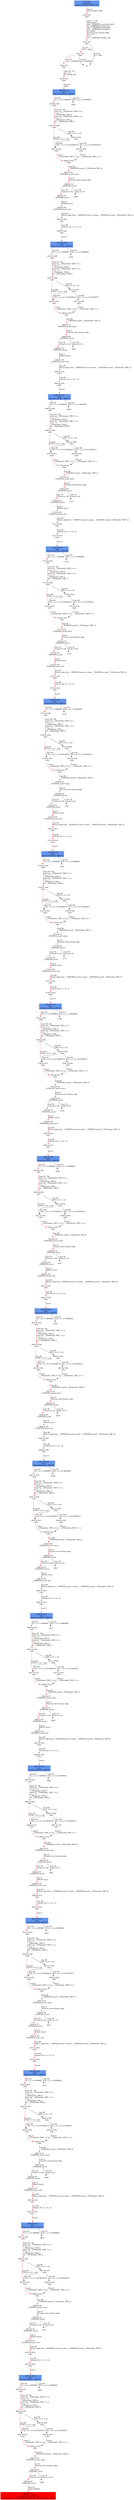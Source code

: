 digraph ARG {
node [style="filled" shape="box" color="white"]
0 [fillcolor="cornflowerblue" label="0 @ N8\nmain entry\nAbstractionState: ABS0: true\n" id="0"]
29 [label="29 @ N35\nmain\n" id="29"]
30 [label="30 @ N12\nmain\n" id="30"]
32 [label="32 @ N15\nmain\n" id="32"]
34 [label="34 @ N13\nmain\n" id="34"]
36 [label="36 @ N18\nmain\n" id="36"]
2648 [fillcolor="cornflowerblue" label="2648 @ N19\nmain\nAbstractionState: ABS243\n" id="2648"]
2649 [label="2649 @ N20\nmain\n" id="2649"]
2652 [label="2652 @ N28\nmain\n" id="2652"]
2657 [label="2657 @ N31\nmain\n" id="2657"]
2660 [label="2660 @ N32\nmain\n" id="2660"]
2661 [label="2661 @ N1\n__VERIFIER_assert entry\n" id="2661"]
2662 [label="2662 @ N2\n__VERIFIER_assert\n" id="2662"]
2664 [label="2664 @ N3\n__VERIFIER_assert\n" id="2664"]
2666 [label="2666 @ N0\n__VERIFIER_assert exit\n" id="2666"]
2667 [label="2667 @ N33\nmain\n" id="2667"]
2668 [label="2668 @ N34\nmain\n" id="2668"]
2670 [fillcolor="cornflowerblue" label="2670 @ N19\nmain\nAbstractionState: ABS245\n" id="2670"]
2671 [label="2671 @ N20\nmain\n" id="2671"]
2674 [label="2674 @ N28\nmain\n" id="2674"]
2679 [label="2679 @ N31\nmain\n" id="2679"]
2682 [label="2682 @ N32\nmain\n" id="2682"]
2683 [label="2683 @ N1\n__VERIFIER_assert entry\n" id="2683"]
2684 [label="2684 @ N2\n__VERIFIER_assert\n" id="2684"]
2686 [label="2686 @ N3\n__VERIFIER_assert\n" id="2686"]
2688 [label="2688 @ N0\n__VERIFIER_assert exit\n" id="2688"]
2689 [label="2689 @ N33\nmain\n" id="2689"]
2690 [label="2690 @ N34\nmain\n" id="2690"]
2692 [fillcolor="cornflowerblue" label="2692 @ N19\nmain\nAbstractionState: ABS247\n" id="2692"]
2693 [label="2693 @ N20\nmain\n" id="2693"]
2696 [label="2696 @ N28\nmain\n" id="2696"]
2701 [label="2701 @ N31\nmain\n" id="2701"]
2704 [label="2704 @ N32\nmain\n" id="2704"]
2705 [label="2705 @ N1\n__VERIFIER_assert entry\n" id="2705"]
2706 [label="2706 @ N2\n__VERIFIER_assert\n" id="2706"]
2708 [label="2708 @ N3\n__VERIFIER_assert\n" id="2708"]
2710 [label="2710 @ N0\n__VERIFIER_assert exit\n" id="2710"]
2711 [label="2711 @ N33\nmain\n" id="2711"]
2712 [label="2712 @ N34\nmain\n" id="2712"]
2714 [fillcolor="cornflowerblue" label="2714 @ N19\nmain\nAbstractionState: ABS249\n" id="2714"]
2715 [label="2715 @ N20\nmain\n" id="2715"]
2718 [label="2718 @ N28\nmain\n" id="2718"]
2723 [label="2723 @ N31\nmain\n" id="2723"]
2726 [label="2726 @ N32\nmain\n" id="2726"]
2727 [label="2727 @ N1\n__VERIFIER_assert entry\n" id="2727"]
2728 [label="2728 @ N2\n__VERIFIER_assert\n" id="2728"]
2730 [label="2730 @ N3\n__VERIFIER_assert\n" id="2730"]
2732 [label="2732 @ N0\n__VERIFIER_assert exit\n" id="2732"]
2733 [label="2733 @ N33\nmain\n" id="2733"]
2734 [label="2734 @ N34\nmain\n" id="2734"]
2736 [fillcolor="cornflowerblue" label="2736 @ N19\nmain\nAbstractionState: ABS251\n" id="2736"]
2737 [label="2737 @ N20\nmain\n" id="2737"]
2740 [label="2740 @ N28\nmain\n" id="2740"]
2745 [label="2745 @ N31\nmain\n" id="2745"]
2748 [label="2748 @ N32\nmain\n" id="2748"]
2749 [label="2749 @ N1\n__VERIFIER_assert entry\n" id="2749"]
2750 [label="2750 @ N2\n__VERIFIER_assert\n" id="2750"]
2752 [label="2752 @ N3\n__VERIFIER_assert\n" id="2752"]
2754 [label="2754 @ N0\n__VERIFIER_assert exit\n" id="2754"]
2755 [label="2755 @ N33\nmain\n" id="2755"]
2756 [label="2756 @ N34\nmain\n" id="2756"]
2758 [fillcolor="cornflowerblue" label="2758 @ N19\nmain\nAbstractionState: ABS253\n" id="2758"]
2759 [label="2759 @ N20\nmain\n" id="2759"]
2762 [label="2762 @ N28\nmain\n" id="2762"]
2767 [label="2767 @ N31\nmain\n" id="2767"]
2770 [label="2770 @ N32\nmain\n" id="2770"]
2771 [label="2771 @ N1\n__VERIFIER_assert entry\n" id="2771"]
2772 [label="2772 @ N2\n__VERIFIER_assert\n" id="2772"]
2774 [label="2774 @ N3\n__VERIFIER_assert\n" id="2774"]
2776 [label="2776 @ N0\n__VERIFIER_assert exit\n" id="2776"]
2777 [label="2777 @ N33\nmain\n" id="2777"]
2778 [label="2778 @ N34\nmain\n" id="2778"]
2780 [fillcolor="cornflowerblue" label="2780 @ N19\nmain\nAbstractionState: ABS255\n" id="2780"]
2781 [label="2781 @ N20\nmain\n" id="2781"]
2784 [label="2784 @ N28\nmain\n" id="2784"]
2789 [label="2789 @ N31\nmain\n" id="2789"]
2792 [label="2792 @ N32\nmain\n" id="2792"]
2793 [label="2793 @ N1\n__VERIFIER_assert entry\n" id="2793"]
2794 [label="2794 @ N2\n__VERIFIER_assert\n" id="2794"]
2796 [label="2796 @ N3\n__VERIFIER_assert\n" id="2796"]
2798 [label="2798 @ N0\n__VERIFIER_assert exit\n" id="2798"]
2799 [label="2799 @ N33\nmain\n" id="2799"]
2800 [label="2800 @ N34\nmain\n" id="2800"]
2802 [fillcolor="cornflowerblue" label="2802 @ N19\nmain\nAbstractionState: ABS257\n" id="2802"]
2803 [label="2803 @ N20\nmain\n" id="2803"]
2806 [label="2806 @ N28\nmain\n" id="2806"]
2811 [label="2811 @ N31\nmain\n" id="2811"]
2814 [label="2814 @ N32\nmain\n" id="2814"]
2815 [label="2815 @ N1\n__VERIFIER_assert entry\n" id="2815"]
2816 [label="2816 @ N2\n__VERIFIER_assert\n" id="2816"]
2818 [label="2818 @ N3\n__VERIFIER_assert\n" id="2818"]
2820 [label="2820 @ N0\n__VERIFIER_assert exit\n" id="2820"]
2821 [label="2821 @ N33\nmain\n" id="2821"]
2822 [label="2822 @ N34\nmain\n" id="2822"]
2824 [fillcolor="cornflowerblue" label="2824 @ N19\nmain\nAbstractionState: ABS259\n" id="2824"]
2825 [label="2825 @ N20\nmain\n" id="2825"]
2828 [label="2828 @ N28\nmain\n" id="2828"]
2833 [label="2833 @ N31\nmain\n" id="2833"]
2836 [label="2836 @ N32\nmain\n" id="2836"]
2837 [label="2837 @ N1\n__VERIFIER_assert entry\n" id="2837"]
2838 [label="2838 @ N2\n__VERIFIER_assert\n" id="2838"]
2840 [label="2840 @ N3\n__VERIFIER_assert\n" id="2840"]
2842 [label="2842 @ N0\n__VERIFIER_assert exit\n" id="2842"]
2843 [label="2843 @ N33\nmain\n" id="2843"]
2844 [label="2844 @ N34\nmain\n" id="2844"]
2846 [fillcolor="cornflowerblue" label="2846 @ N19\nmain\nAbstractionState: ABS261\n" id="2846"]
2847 [label="2847 @ N20\nmain\n" id="2847"]
2850 [label="2850 @ N28\nmain\n" id="2850"]
2855 [label="2855 @ N31\nmain\n" id="2855"]
2858 [label="2858 @ N32\nmain\n" id="2858"]
2859 [label="2859 @ N1\n__VERIFIER_assert entry\n" id="2859"]
2860 [label="2860 @ N2\n__VERIFIER_assert\n" id="2860"]
2862 [label="2862 @ N3\n__VERIFIER_assert\n" id="2862"]
2864 [label="2864 @ N0\n__VERIFIER_assert exit\n" id="2864"]
2865 [label="2865 @ N33\nmain\n" id="2865"]
2866 [label="2866 @ N34\nmain\n" id="2866"]
2868 [fillcolor="cornflowerblue" label="2868 @ N19\nmain\nAbstractionState: ABS263\n" id="2868"]
2869 [label="2869 @ N20\nmain\n" id="2869"]
2872 [label="2872 @ N28\nmain\n" id="2872"]
2877 [label="2877 @ N31\nmain\n" id="2877"]
2880 [label="2880 @ N32\nmain\n" id="2880"]
2881 [label="2881 @ N1\n__VERIFIER_assert entry\n" id="2881"]
2882 [label="2882 @ N2\n__VERIFIER_assert\n" id="2882"]
2884 [label="2884 @ N3\n__VERIFIER_assert\n" id="2884"]
2886 [label="2886 @ N0\n__VERIFIER_assert exit\n" id="2886"]
2887 [label="2887 @ N33\nmain\n" id="2887"]
2888 [label="2888 @ N34\nmain\n" id="2888"]
2890 [fillcolor="cornflowerblue" label="2890 @ N19\nmain\nAbstractionState: ABS265\n" id="2890"]
2891 [label="2891 @ N20\nmain\n" id="2891"]
2894 [label="2894 @ N28\nmain\n" id="2894"]
2899 [label="2899 @ N31\nmain\n" id="2899"]
2902 [label="2902 @ N32\nmain\n" id="2902"]
2903 [label="2903 @ N1\n__VERIFIER_assert entry\n" id="2903"]
2904 [label="2904 @ N2\n__VERIFIER_assert\n" id="2904"]
2906 [label="2906 @ N3\n__VERIFIER_assert\n" id="2906"]
2908 [label="2908 @ N0\n__VERIFIER_assert exit\n" id="2908"]
2909 [label="2909 @ N33\nmain\n" id="2909"]
2910 [label="2910 @ N34\nmain\n" id="2910"]
2912 [fillcolor="cornflowerblue" label="2912 @ N19\nmain\nAbstractionState: ABS267\n" id="2912"]
2913 [label="2913 @ N20\nmain\n" id="2913"]
2916 [label="2916 @ N28\nmain\n" id="2916"]
2921 [label="2921 @ N31\nmain\n" id="2921"]
2924 [label="2924 @ N32\nmain\n" id="2924"]
2925 [label="2925 @ N1\n__VERIFIER_assert entry\n" id="2925"]
2926 [label="2926 @ N2\n__VERIFIER_assert\n" id="2926"]
2928 [label="2928 @ N3\n__VERIFIER_assert\n" id="2928"]
2930 [label="2930 @ N0\n__VERIFIER_assert exit\n" id="2930"]
2931 [label="2931 @ N33\nmain\n" id="2931"]
2932 [label="2932 @ N34\nmain\n" id="2932"]
2934 [fillcolor="cornflowerblue" label="2934 @ N19\nmain\nAbstractionState: ABS269\n" id="2934"]
2935 [label="2935 @ N20\nmain\n" id="2935"]
2938 [label="2938 @ N28\nmain\n" id="2938"]
2943 [label="2943 @ N31\nmain\n" id="2943"]
2946 [label="2946 @ N32\nmain\n" id="2946"]
2947 [label="2947 @ N1\n__VERIFIER_assert entry\n" id="2947"]
2948 [label="2948 @ N2\n__VERIFIER_assert\n" id="2948"]
2950 [label="2950 @ N3\n__VERIFIER_assert\n" id="2950"]
2952 [label="2952 @ N0\n__VERIFIER_assert exit\n" id="2952"]
2953 [label="2953 @ N33\nmain\n" id="2953"]
2954 [label="2954 @ N34\nmain\n" id="2954"]
2956 [fillcolor="cornflowerblue" label="2956 @ N19\nmain\nAbstractionState: ABS271\n" id="2956"]
2957 [label="2957 @ N20\nmain\n" id="2957"]
2960 [label="2960 @ N28\nmain\n" id="2960"]
2965 [label="2965 @ N31\nmain\n" id="2965"]
2968 [label="2968 @ N32\nmain\n" id="2968"]
2969 [label="2969 @ N1\n__VERIFIER_assert entry\n" id="2969"]
2970 [label="2970 @ N2\n__VERIFIER_assert\n" id="2970"]
2972 [label="2972 @ N3\n__VERIFIER_assert\n" id="2972"]
2974 [label="2974 @ N0\n__VERIFIER_assert exit\n" id="2974"]
2975 [label="2975 @ N33\nmain\n" id="2975"]
2976 [label="2976 @ N34\nmain\n" id="2976"]
2978 [fillcolor="cornflowerblue" label="2978 @ N19\nmain\nAbstractionState: ABS273\n" id="2978"]
2979 [label="2979 @ N20\nmain\n" id="2979"]
2982 [label="2982 @ N28\nmain\n" id="2982"]
2987 [label="2987 @ N31\nmain\n" id="2987"]
2990 [label="2990 @ N32\nmain\n" id="2990"]
2991 [label="2991 @ N1\n__VERIFIER_assert entry\n" id="2991"]
2992 [label="2992 @ N2\n__VERIFIER_assert\n" id="2992"]
2993 [label="2993 @ N4\n__VERIFIER_assert\n" id="2993"]
2996 [fillcolor="red" label="2996 @ N5\n__VERIFIER_assert\nAbstractionState: ABS274\n AutomatonState: ErrorLabelAutomaton: _predefinedState_ERROR\n" id="2996"]
2983 [label="2983 @ N29\nmain\n" id="2983"]
2985 [label="2985 @ N30\nmain\n" id="2985"]
2961 [label="2961 @ N29\nmain\n" id="2961"]
2963 [label="2963 @ N30\nmain\n" id="2963"]
2939 [label="2939 @ N29\nmain\n" id="2939"]
2941 [label="2941 @ N30\nmain\n" id="2941"]
2917 [label="2917 @ N29\nmain\n" id="2917"]
2919 [label="2919 @ N30\nmain\n" id="2919"]
2895 [label="2895 @ N29\nmain\n" id="2895"]
2897 [label="2897 @ N30\nmain\n" id="2897"]
2873 [label="2873 @ N29\nmain\n" id="2873"]
2875 [label="2875 @ N30\nmain\n" id="2875"]
2851 [label="2851 @ N29\nmain\n" id="2851"]
2853 [label="2853 @ N30\nmain\n" id="2853"]
2829 [label="2829 @ N29\nmain\n" id="2829"]
2831 [label="2831 @ N30\nmain\n" id="2831"]
2807 [label="2807 @ N29\nmain\n" id="2807"]
2809 [label="2809 @ N30\nmain\n" id="2809"]
2785 [label="2785 @ N29\nmain\n" id="2785"]
2787 [label="2787 @ N30\nmain\n" id="2787"]
2763 [label="2763 @ N29\nmain\n" id="2763"]
2765 [label="2765 @ N30\nmain\n" id="2765"]
2741 [label="2741 @ N29\nmain\n" id="2741"]
2743 [label="2743 @ N30\nmain\n" id="2743"]
2719 [label="2719 @ N29\nmain\n" id="2719"]
2721 [label="2721 @ N30\nmain\n" id="2721"]
2697 [label="2697 @ N29\nmain\n" id="2697"]
2699 [label="2699 @ N30\nmain\n" id="2699"]
2675 [label="2675 @ N29\nmain\n" id="2675"]
2677 [label="2677 @ N30\nmain\n" id="2677"]
2653 [label="2653 @ N29\nmain\n" id="2653"]
2655 [label="2655 @ N30\nmain\n" id="2655"]
0 -> 29 [color="red" label="Line 0: \lINIT GLOBAL VARS\l" id="0 -> 29"]
29 -> 30 [color="red" label="Lines 77 - 86: \lvoid abort();\lvoid __VERIFIER_assert(int cond);\lint __VERIFIER_nondet_int();\lvoid __VERIFIER_assume(int);\lvoid __VERIFIER_assert(int);\lint main();\lFunction start dummy edge\lint x = 0;\lint n;\ln = __VERIFIER_nondet_int();\l" id="29 -> 30"]
30 -> 32 [color="red" label="Line 87: \l[!(n < 100)]\l" id="30 -> 32"]
30 -> 35 [label="Line 87: \l[n < 100]\l" id="30 -> 35"]
32 -> 34 [color="red" label="Line 87: \l[!(n > 1000000)]\l" id="32 -> 34"]
32 -> 35 [label="Line 87: \l[n > 1000000]\l" id="32 -> 35"]
34 -> 36 [color="red" label="Lines 90 - 91: \lint y = n;\lint runtime_div;\l" id="34 -> 36"]
36 -> 2648 [color="red" label="Line 93: \lwhile\l" id="36 -> 2648"]
2648 -> 2649 [color="red" label="Line 93: \l[(x + y) <= 999999]\l" id="2648 -> 2649"]
2648 -> 2650 [label="Line 93: \l[!((x + y) <= 999999)]\l" id="2648 -> 2650"]
2649 -> 2652 [color="red" label="Lines 94 - 96: \lconst int __CPAchecker_TMP_0 = x;\lx = x + 1;\l__CPAchecker_TMP_0;\lconst int __CPAchecker_TMP_1 = y;\ly = y - 1;\l__CPAchecker_TMP_1;\lint __CPAchecker_TMP_2;\l" id="2649 -> 2652"]
2652 -> 2653 [label="Line 96: \l[100 <= (x + n)]\l" id="2652 -> 2653"]
2652 -> 2657 [color="red" label="Line 96: \l[!(100 <= (x + n))]\l" id="2652 -> 2657"]
2657 -> 2660 [color="red" label="Line 0: \l__CPAchecker_TMP_2 = 0;\l" id="2657 -> 2660"]
2660 -> 2661 [color="red" label="Line 96: \l__VERIFIER_assert(__CPAchecker_TMP_2)\l" id="2660 -> 2661"]
2661 -> 2662 [color="red" label="Line 0: \lFunction start dummy edge\l" id="2661 -> 2662"]
2662 -> 2663 [label="Line 78: \l[cond == 0]\l" id="2662 -> 2663"]
2662 -> 2664 [color="red" label="Line 78: \l[!(cond == 0)]\l" id="2662 -> 2664"]
2664 -> 2666 [color="red" label="Line 0: \ldefault return\l" id="2664 -> 2666"]
2666 -> 2667 [color="red" label="Line 96: \lReturn edge from __VERIFIER_assert to main: __VERIFIER_assert(__CPAchecker_TMP_2);\l" id="2666 -> 2667"]
2667 -> 2668 [color="red" label="Line 98: \lruntime_div = x / (n - y);\l" id="2667 -> 2668"]
2668 -> 2670 [color="red" label="Line 0: \l\l" id="2668 -> 2670"]
2670 -> 2671 [color="red" label="Line 93: \l[(x + y) <= 999999]\l" id="2670 -> 2671"]
2670 -> 2672 [label="Line 93: \l[!((x + y) <= 999999)]\l" id="2670 -> 2672"]
2671 -> 2674 [color="red" label="Lines 94 - 96: \lconst int __CPAchecker_TMP_0 = x;\lx = x + 1;\l__CPAchecker_TMP_0;\lconst int __CPAchecker_TMP_1 = y;\ly = y - 1;\l__CPAchecker_TMP_1;\lint __CPAchecker_TMP_2;\l" id="2671 -> 2674"]
2674 -> 2675 [label="Line 96: \l[100 <= (x + n)]\l" id="2674 -> 2675"]
2674 -> 2679 [color="red" label="Line 96: \l[!(100 <= (x + n))]\l" id="2674 -> 2679"]
2679 -> 2682 [color="red" label="Line 0: \l__CPAchecker_TMP_2 = 0;\l" id="2679 -> 2682"]
2682 -> 2683 [color="red" label="Line 96: \l__VERIFIER_assert(__CPAchecker_TMP_2)\l" id="2682 -> 2683"]
2683 -> 2684 [color="red" label="Line 0: \lFunction start dummy edge\l" id="2683 -> 2684"]
2684 -> 2685 [label="Line 78: \l[cond == 0]\l" id="2684 -> 2685"]
2684 -> 2686 [color="red" label="Line 78: \l[!(cond == 0)]\l" id="2684 -> 2686"]
2686 -> 2688 [color="red" label="Line 0: \ldefault return\l" id="2686 -> 2688"]
2688 -> 2689 [color="red" label="Line 96: \lReturn edge from __VERIFIER_assert to main: __VERIFIER_assert(__CPAchecker_TMP_2);\l" id="2688 -> 2689"]
2689 -> 2690 [color="red" label="Line 98: \lruntime_div = x / (n - y);\l" id="2689 -> 2690"]
2690 -> 2692 [color="red" label="Line 0: \l\l" id="2690 -> 2692"]
2692 -> 2693 [color="red" label="Line 93: \l[(x + y) <= 999999]\l" id="2692 -> 2693"]
2692 -> 2694 [label="Line 93: \l[!((x + y) <= 999999)]\l" id="2692 -> 2694"]
2693 -> 2696 [color="red" label="Lines 94 - 96: \lconst int __CPAchecker_TMP_0 = x;\lx = x + 1;\l__CPAchecker_TMP_0;\lconst int __CPAchecker_TMP_1 = y;\ly = y - 1;\l__CPAchecker_TMP_1;\lint __CPAchecker_TMP_2;\l" id="2693 -> 2696"]
2696 -> 2697 [label="Line 96: \l[100 <= (x + n)]\l" id="2696 -> 2697"]
2696 -> 2701 [color="red" label="Line 96: \l[!(100 <= (x + n))]\l" id="2696 -> 2701"]
2701 -> 2704 [color="red" label="Line 0: \l__CPAchecker_TMP_2 = 0;\l" id="2701 -> 2704"]
2704 -> 2705 [color="red" label="Line 96: \l__VERIFIER_assert(__CPAchecker_TMP_2)\l" id="2704 -> 2705"]
2705 -> 2706 [color="red" label="Line 0: \lFunction start dummy edge\l" id="2705 -> 2706"]
2706 -> 2707 [label="Line 78: \l[cond == 0]\l" id="2706 -> 2707"]
2706 -> 2708 [color="red" label="Line 78: \l[!(cond == 0)]\l" id="2706 -> 2708"]
2708 -> 2710 [color="red" label="Line 0: \ldefault return\l" id="2708 -> 2710"]
2710 -> 2711 [color="red" label="Line 96: \lReturn edge from __VERIFIER_assert to main: __VERIFIER_assert(__CPAchecker_TMP_2);\l" id="2710 -> 2711"]
2711 -> 2712 [color="red" label="Line 98: \lruntime_div = x / (n - y);\l" id="2711 -> 2712"]
2712 -> 2714 [color="red" label="Line 0: \l\l" id="2712 -> 2714"]
2714 -> 2715 [color="red" label="Line 93: \l[(x + y) <= 999999]\l" id="2714 -> 2715"]
2714 -> 2716 [label="Line 93: \l[!((x + y) <= 999999)]\l" id="2714 -> 2716"]
2715 -> 2718 [color="red" label="Lines 94 - 96: \lconst int __CPAchecker_TMP_0 = x;\lx = x + 1;\l__CPAchecker_TMP_0;\lconst int __CPAchecker_TMP_1 = y;\ly = y - 1;\l__CPAchecker_TMP_1;\lint __CPAchecker_TMP_2;\l" id="2715 -> 2718"]
2718 -> 2719 [label="Line 96: \l[100 <= (x + n)]\l" id="2718 -> 2719"]
2718 -> 2723 [color="red" label="Line 96: \l[!(100 <= (x + n))]\l" id="2718 -> 2723"]
2723 -> 2726 [color="red" label="Line 0: \l__CPAchecker_TMP_2 = 0;\l" id="2723 -> 2726"]
2726 -> 2727 [color="red" label="Line 96: \l__VERIFIER_assert(__CPAchecker_TMP_2)\l" id="2726 -> 2727"]
2727 -> 2728 [color="red" label="Line 0: \lFunction start dummy edge\l" id="2727 -> 2728"]
2728 -> 2729 [label="Line 78: \l[cond == 0]\l" id="2728 -> 2729"]
2728 -> 2730 [color="red" label="Line 78: \l[!(cond == 0)]\l" id="2728 -> 2730"]
2730 -> 2732 [color="red" label="Line 0: \ldefault return\l" id="2730 -> 2732"]
2732 -> 2733 [color="red" label="Line 96: \lReturn edge from __VERIFIER_assert to main: __VERIFIER_assert(__CPAchecker_TMP_2);\l" id="2732 -> 2733"]
2733 -> 2734 [color="red" label="Line 98: \lruntime_div = x / (n - y);\l" id="2733 -> 2734"]
2734 -> 2736 [color="red" label="Line 0: \l\l" id="2734 -> 2736"]
2736 -> 2737 [color="red" label="Line 93: \l[(x + y) <= 999999]\l" id="2736 -> 2737"]
2736 -> 2738 [label="Line 93: \l[!((x + y) <= 999999)]\l" id="2736 -> 2738"]
2737 -> 2740 [color="red" label="Lines 94 - 96: \lconst int __CPAchecker_TMP_0 = x;\lx = x + 1;\l__CPAchecker_TMP_0;\lconst int __CPAchecker_TMP_1 = y;\ly = y - 1;\l__CPAchecker_TMP_1;\lint __CPAchecker_TMP_2;\l" id="2737 -> 2740"]
2740 -> 2741 [label="Line 96: \l[100 <= (x + n)]\l" id="2740 -> 2741"]
2740 -> 2745 [color="red" label="Line 96: \l[!(100 <= (x + n))]\l" id="2740 -> 2745"]
2745 -> 2748 [color="red" label="Line 0: \l__CPAchecker_TMP_2 = 0;\l" id="2745 -> 2748"]
2748 -> 2749 [color="red" label="Line 96: \l__VERIFIER_assert(__CPAchecker_TMP_2)\l" id="2748 -> 2749"]
2749 -> 2750 [color="red" label="Line 0: \lFunction start dummy edge\l" id="2749 -> 2750"]
2750 -> 2751 [label="Line 78: \l[cond == 0]\l" id="2750 -> 2751"]
2750 -> 2752 [color="red" label="Line 78: \l[!(cond == 0)]\l" id="2750 -> 2752"]
2752 -> 2754 [color="red" label="Line 0: \ldefault return\l" id="2752 -> 2754"]
2754 -> 2755 [color="red" label="Line 96: \lReturn edge from __VERIFIER_assert to main: __VERIFIER_assert(__CPAchecker_TMP_2);\l" id="2754 -> 2755"]
2755 -> 2756 [color="red" label="Line 98: \lruntime_div = x / (n - y);\l" id="2755 -> 2756"]
2756 -> 2758 [color="red" label="Line 0: \l\l" id="2756 -> 2758"]
2758 -> 2759 [color="red" label="Line 93: \l[(x + y) <= 999999]\l" id="2758 -> 2759"]
2758 -> 2760 [label="Line 93: \l[!((x + y) <= 999999)]\l" id="2758 -> 2760"]
2759 -> 2762 [color="red" label="Lines 94 - 96: \lconst int __CPAchecker_TMP_0 = x;\lx = x + 1;\l__CPAchecker_TMP_0;\lconst int __CPAchecker_TMP_1 = y;\ly = y - 1;\l__CPAchecker_TMP_1;\lint __CPAchecker_TMP_2;\l" id="2759 -> 2762"]
2762 -> 2763 [label="Line 96: \l[100 <= (x + n)]\l" id="2762 -> 2763"]
2762 -> 2767 [color="red" label="Line 96: \l[!(100 <= (x + n))]\l" id="2762 -> 2767"]
2767 -> 2770 [color="red" label="Line 0: \l__CPAchecker_TMP_2 = 0;\l" id="2767 -> 2770"]
2770 -> 2771 [color="red" label="Line 96: \l__VERIFIER_assert(__CPAchecker_TMP_2)\l" id="2770 -> 2771"]
2771 -> 2772 [color="red" label="Line 0: \lFunction start dummy edge\l" id="2771 -> 2772"]
2772 -> 2773 [label="Line 78: \l[cond == 0]\l" id="2772 -> 2773"]
2772 -> 2774 [color="red" label="Line 78: \l[!(cond == 0)]\l" id="2772 -> 2774"]
2774 -> 2776 [color="red" label="Line 0: \ldefault return\l" id="2774 -> 2776"]
2776 -> 2777 [color="red" label="Line 96: \lReturn edge from __VERIFIER_assert to main: __VERIFIER_assert(__CPAchecker_TMP_2);\l" id="2776 -> 2777"]
2777 -> 2778 [color="red" label="Line 98: \lruntime_div = x / (n - y);\l" id="2777 -> 2778"]
2778 -> 2780 [color="red" label="Line 0: \l\l" id="2778 -> 2780"]
2780 -> 2781 [color="red" label="Line 93: \l[(x + y) <= 999999]\l" id="2780 -> 2781"]
2780 -> 2782 [label="Line 93: \l[!((x + y) <= 999999)]\l" id="2780 -> 2782"]
2781 -> 2784 [color="red" label="Lines 94 - 96: \lconst int __CPAchecker_TMP_0 = x;\lx = x + 1;\l__CPAchecker_TMP_0;\lconst int __CPAchecker_TMP_1 = y;\ly = y - 1;\l__CPAchecker_TMP_1;\lint __CPAchecker_TMP_2;\l" id="2781 -> 2784"]
2784 -> 2785 [label="Line 96: \l[100 <= (x + n)]\l" id="2784 -> 2785"]
2784 -> 2789 [color="red" label="Line 96: \l[!(100 <= (x + n))]\l" id="2784 -> 2789"]
2789 -> 2792 [color="red" label="Line 0: \l__CPAchecker_TMP_2 = 0;\l" id="2789 -> 2792"]
2792 -> 2793 [color="red" label="Line 96: \l__VERIFIER_assert(__CPAchecker_TMP_2)\l" id="2792 -> 2793"]
2793 -> 2794 [color="red" label="Line 0: \lFunction start dummy edge\l" id="2793 -> 2794"]
2794 -> 2795 [label="Line 78: \l[cond == 0]\l" id="2794 -> 2795"]
2794 -> 2796 [color="red" label="Line 78: \l[!(cond == 0)]\l" id="2794 -> 2796"]
2796 -> 2798 [color="red" label="Line 0: \ldefault return\l" id="2796 -> 2798"]
2798 -> 2799 [color="red" label="Line 96: \lReturn edge from __VERIFIER_assert to main: __VERIFIER_assert(__CPAchecker_TMP_2);\l" id="2798 -> 2799"]
2799 -> 2800 [color="red" label="Line 98: \lruntime_div = x / (n - y);\l" id="2799 -> 2800"]
2800 -> 2802 [color="red" label="Line 0: \l\l" id="2800 -> 2802"]
2802 -> 2803 [color="red" label="Line 93: \l[(x + y) <= 999999]\l" id="2802 -> 2803"]
2802 -> 2804 [label="Line 93: \l[!((x + y) <= 999999)]\l" id="2802 -> 2804"]
2803 -> 2806 [color="red" label="Lines 94 - 96: \lconst int __CPAchecker_TMP_0 = x;\lx = x + 1;\l__CPAchecker_TMP_0;\lconst int __CPAchecker_TMP_1 = y;\ly = y - 1;\l__CPAchecker_TMP_1;\lint __CPAchecker_TMP_2;\l" id="2803 -> 2806"]
2806 -> 2807 [label="Line 96: \l[100 <= (x + n)]\l" id="2806 -> 2807"]
2806 -> 2811 [color="red" label="Line 96: \l[!(100 <= (x + n))]\l" id="2806 -> 2811"]
2811 -> 2814 [color="red" label="Line 0: \l__CPAchecker_TMP_2 = 0;\l" id="2811 -> 2814"]
2814 -> 2815 [color="red" label="Line 96: \l__VERIFIER_assert(__CPAchecker_TMP_2)\l" id="2814 -> 2815"]
2815 -> 2816 [color="red" label="Line 0: \lFunction start dummy edge\l" id="2815 -> 2816"]
2816 -> 2817 [label="Line 78: \l[cond == 0]\l" id="2816 -> 2817"]
2816 -> 2818 [color="red" label="Line 78: \l[!(cond == 0)]\l" id="2816 -> 2818"]
2818 -> 2820 [color="red" label="Line 0: \ldefault return\l" id="2818 -> 2820"]
2820 -> 2821 [color="red" label="Line 96: \lReturn edge from __VERIFIER_assert to main: __VERIFIER_assert(__CPAchecker_TMP_2);\l" id="2820 -> 2821"]
2821 -> 2822 [color="red" label="Line 98: \lruntime_div = x / (n - y);\l" id="2821 -> 2822"]
2822 -> 2824 [color="red" label="Line 0: \l\l" id="2822 -> 2824"]
2824 -> 2825 [color="red" label="Line 93: \l[(x + y) <= 999999]\l" id="2824 -> 2825"]
2824 -> 2826 [label="Line 93: \l[!((x + y) <= 999999)]\l" id="2824 -> 2826"]
2825 -> 2828 [color="red" label="Lines 94 - 96: \lconst int __CPAchecker_TMP_0 = x;\lx = x + 1;\l__CPAchecker_TMP_0;\lconst int __CPAchecker_TMP_1 = y;\ly = y - 1;\l__CPAchecker_TMP_1;\lint __CPAchecker_TMP_2;\l" id="2825 -> 2828"]
2828 -> 2829 [label="Line 96: \l[100 <= (x + n)]\l" id="2828 -> 2829"]
2828 -> 2833 [color="red" label="Line 96: \l[!(100 <= (x + n))]\l" id="2828 -> 2833"]
2833 -> 2836 [color="red" label="Line 0: \l__CPAchecker_TMP_2 = 0;\l" id="2833 -> 2836"]
2836 -> 2837 [color="red" label="Line 96: \l__VERIFIER_assert(__CPAchecker_TMP_2)\l" id="2836 -> 2837"]
2837 -> 2838 [color="red" label="Line 0: \lFunction start dummy edge\l" id="2837 -> 2838"]
2838 -> 2839 [label="Line 78: \l[cond == 0]\l" id="2838 -> 2839"]
2838 -> 2840 [color="red" label="Line 78: \l[!(cond == 0)]\l" id="2838 -> 2840"]
2840 -> 2842 [color="red" label="Line 0: \ldefault return\l" id="2840 -> 2842"]
2842 -> 2843 [color="red" label="Line 96: \lReturn edge from __VERIFIER_assert to main: __VERIFIER_assert(__CPAchecker_TMP_2);\l" id="2842 -> 2843"]
2843 -> 2844 [color="red" label="Line 98: \lruntime_div = x / (n - y);\l" id="2843 -> 2844"]
2844 -> 2846 [color="red" label="Line 0: \l\l" id="2844 -> 2846"]
2846 -> 2847 [color="red" label="Line 93: \l[(x + y) <= 999999]\l" id="2846 -> 2847"]
2846 -> 2848 [label="Line 93: \l[!((x + y) <= 999999)]\l" id="2846 -> 2848"]
2847 -> 2850 [color="red" label="Lines 94 - 96: \lconst int __CPAchecker_TMP_0 = x;\lx = x + 1;\l__CPAchecker_TMP_0;\lconst int __CPAchecker_TMP_1 = y;\ly = y - 1;\l__CPAchecker_TMP_1;\lint __CPAchecker_TMP_2;\l" id="2847 -> 2850"]
2850 -> 2851 [label="Line 96: \l[100 <= (x + n)]\l" id="2850 -> 2851"]
2850 -> 2855 [color="red" label="Line 96: \l[!(100 <= (x + n))]\l" id="2850 -> 2855"]
2855 -> 2858 [color="red" label="Line 0: \l__CPAchecker_TMP_2 = 0;\l" id="2855 -> 2858"]
2858 -> 2859 [color="red" label="Line 96: \l__VERIFIER_assert(__CPAchecker_TMP_2)\l" id="2858 -> 2859"]
2859 -> 2860 [color="red" label="Line 0: \lFunction start dummy edge\l" id="2859 -> 2860"]
2860 -> 2861 [label="Line 78: \l[cond == 0]\l" id="2860 -> 2861"]
2860 -> 2862 [color="red" label="Line 78: \l[!(cond == 0)]\l" id="2860 -> 2862"]
2862 -> 2864 [color="red" label="Line 0: \ldefault return\l" id="2862 -> 2864"]
2864 -> 2865 [color="red" label="Line 96: \lReturn edge from __VERIFIER_assert to main: __VERIFIER_assert(__CPAchecker_TMP_2);\l" id="2864 -> 2865"]
2865 -> 2866 [color="red" label="Line 98: \lruntime_div = x / (n - y);\l" id="2865 -> 2866"]
2866 -> 2868 [color="red" label="Line 0: \l\l" id="2866 -> 2868"]
2868 -> 2869 [color="red" label="Line 93: \l[(x + y) <= 999999]\l" id="2868 -> 2869"]
2868 -> 2870 [label="Line 93: \l[!((x + y) <= 999999)]\l" id="2868 -> 2870"]
2869 -> 2872 [color="red" label="Lines 94 - 96: \lconst int __CPAchecker_TMP_0 = x;\lx = x + 1;\l__CPAchecker_TMP_0;\lconst int __CPAchecker_TMP_1 = y;\ly = y - 1;\l__CPAchecker_TMP_1;\lint __CPAchecker_TMP_2;\l" id="2869 -> 2872"]
2872 -> 2873 [label="Line 96: \l[100 <= (x + n)]\l" id="2872 -> 2873"]
2872 -> 2877 [color="red" label="Line 96: \l[!(100 <= (x + n))]\l" id="2872 -> 2877"]
2877 -> 2880 [color="red" label="Line 0: \l__CPAchecker_TMP_2 = 0;\l" id="2877 -> 2880"]
2880 -> 2881 [color="red" label="Line 96: \l__VERIFIER_assert(__CPAchecker_TMP_2)\l" id="2880 -> 2881"]
2881 -> 2882 [color="red" label="Line 0: \lFunction start dummy edge\l" id="2881 -> 2882"]
2882 -> 2883 [label="Line 78: \l[cond == 0]\l" id="2882 -> 2883"]
2882 -> 2884 [color="red" label="Line 78: \l[!(cond == 0)]\l" id="2882 -> 2884"]
2884 -> 2886 [color="red" label="Line 0: \ldefault return\l" id="2884 -> 2886"]
2886 -> 2887 [color="red" label="Line 96: \lReturn edge from __VERIFIER_assert to main: __VERIFIER_assert(__CPAchecker_TMP_2);\l" id="2886 -> 2887"]
2887 -> 2888 [color="red" label="Line 98: \lruntime_div = x / (n - y);\l" id="2887 -> 2888"]
2888 -> 2890 [color="red" label="Line 0: \l\l" id="2888 -> 2890"]
2890 -> 2891 [color="red" label="Line 93: \l[(x + y) <= 999999]\l" id="2890 -> 2891"]
2890 -> 2892 [label="Line 93: \l[!((x + y) <= 999999)]\l" id="2890 -> 2892"]
2891 -> 2894 [color="red" label="Lines 94 - 96: \lconst int __CPAchecker_TMP_0 = x;\lx = x + 1;\l__CPAchecker_TMP_0;\lconst int __CPAchecker_TMP_1 = y;\ly = y - 1;\l__CPAchecker_TMP_1;\lint __CPAchecker_TMP_2;\l" id="2891 -> 2894"]
2894 -> 2895 [label="Line 96: \l[100 <= (x + n)]\l" id="2894 -> 2895"]
2894 -> 2899 [color="red" label="Line 96: \l[!(100 <= (x + n))]\l" id="2894 -> 2899"]
2899 -> 2902 [color="red" label="Line 0: \l__CPAchecker_TMP_2 = 0;\l" id="2899 -> 2902"]
2902 -> 2903 [color="red" label="Line 96: \l__VERIFIER_assert(__CPAchecker_TMP_2)\l" id="2902 -> 2903"]
2903 -> 2904 [color="red" label="Line 0: \lFunction start dummy edge\l" id="2903 -> 2904"]
2904 -> 2905 [label="Line 78: \l[cond == 0]\l" id="2904 -> 2905"]
2904 -> 2906 [color="red" label="Line 78: \l[!(cond == 0)]\l" id="2904 -> 2906"]
2906 -> 2908 [color="red" label="Line 0: \ldefault return\l" id="2906 -> 2908"]
2908 -> 2909 [color="red" label="Line 96: \lReturn edge from __VERIFIER_assert to main: __VERIFIER_assert(__CPAchecker_TMP_2);\l" id="2908 -> 2909"]
2909 -> 2910 [color="red" label="Line 98: \lruntime_div = x / (n - y);\l" id="2909 -> 2910"]
2910 -> 2912 [color="red" label="Line 0: \l\l" id="2910 -> 2912"]
2912 -> 2913 [color="red" label="Line 93: \l[(x + y) <= 999999]\l" id="2912 -> 2913"]
2912 -> 2914 [label="Line 93: \l[!((x + y) <= 999999)]\l" id="2912 -> 2914"]
2913 -> 2916 [color="red" label="Lines 94 - 96: \lconst int __CPAchecker_TMP_0 = x;\lx = x + 1;\l__CPAchecker_TMP_0;\lconst int __CPAchecker_TMP_1 = y;\ly = y - 1;\l__CPAchecker_TMP_1;\lint __CPAchecker_TMP_2;\l" id="2913 -> 2916"]
2916 -> 2917 [label="Line 96: \l[100 <= (x + n)]\l" id="2916 -> 2917"]
2916 -> 2921 [color="red" label="Line 96: \l[!(100 <= (x + n))]\l" id="2916 -> 2921"]
2921 -> 2924 [color="red" label="Line 0: \l__CPAchecker_TMP_2 = 0;\l" id="2921 -> 2924"]
2924 -> 2925 [color="red" label="Line 96: \l__VERIFIER_assert(__CPAchecker_TMP_2)\l" id="2924 -> 2925"]
2925 -> 2926 [color="red" label="Line 0: \lFunction start dummy edge\l" id="2925 -> 2926"]
2926 -> 2927 [label="Line 78: \l[cond == 0]\l" id="2926 -> 2927"]
2926 -> 2928 [color="red" label="Line 78: \l[!(cond == 0)]\l" id="2926 -> 2928"]
2928 -> 2930 [color="red" label="Line 0: \ldefault return\l" id="2928 -> 2930"]
2930 -> 2931 [color="red" label="Line 96: \lReturn edge from __VERIFIER_assert to main: __VERIFIER_assert(__CPAchecker_TMP_2);\l" id="2930 -> 2931"]
2931 -> 2932 [color="red" label="Line 98: \lruntime_div = x / (n - y);\l" id="2931 -> 2932"]
2932 -> 2934 [color="red" label="Line 0: \l\l" id="2932 -> 2934"]
2934 -> 2935 [color="red" label="Line 93: \l[(x + y) <= 999999]\l" id="2934 -> 2935"]
2934 -> 2936 [label="Line 93: \l[!((x + y) <= 999999)]\l" id="2934 -> 2936"]
2935 -> 2938 [color="red" label="Lines 94 - 96: \lconst int __CPAchecker_TMP_0 = x;\lx = x + 1;\l__CPAchecker_TMP_0;\lconst int __CPAchecker_TMP_1 = y;\ly = y - 1;\l__CPAchecker_TMP_1;\lint __CPAchecker_TMP_2;\l" id="2935 -> 2938"]
2938 -> 2939 [label="Line 96: \l[100 <= (x + n)]\l" id="2938 -> 2939"]
2938 -> 2943 [color="red" label="Line 96: \l[!(100 <= (x + n))]\l" id="2938 -> 2943"]
2943 -> 2946 [color="red" label="Line 0: \l__CPAchecker_TMP_2 = 0;\l" id="2943 -> 2946"]
2946 -> 2947 [color="red" label="Line 96: \l__VERIFIER_assert(__CPAchecker_TMP_2)\l" id="2946 -> 2947"]
2947 -> 2948 [color="red" label="Line 0: \lFunction start dummy edge\l" id="2947 -> 2948"]
2948 -> 2949 [label="Line 78: \l[cond == 0]\l" id="2948 -> 2949"]
2948 -> 2950 [color="red" label="Line 78: \l[!(cond == 0)]\l" id="2948 -> 2950"]
2950 -> 2952 [color="red" label="Line 0: \ldefault return\l" id="2950 -> 2952"]
2952 -> 2953 [color="red" label="Line 96: \lReturn edge from __VERIFIER_assert to main: __VERIFIER_assert(__CPAchecker_TMP_2);\l" id="2952 -> 2953"]
2953 -> 2954 [color="red" label="Line 98: \lruntime_div = x / (n - y);\l" id="2953 -> 2954"]
2954 -> 2956 [color="red" label="Line 0: \l\l" id="2954 -> 2956"]
2956 -> 2957 [color="red" label="Line 93: \l[(x + y) <= 999999]\l" id="2956 -> 2957"]
2956 -> 2958 [label="Line 93: \l[!((x + y) <= 999999)]\l" id="2956 -> 2958"]
2957 -> 2960 [color="red" label="Lines 94 - 96: \lconst int __CPAchecker_TMP_0 = x;\lx = x + 1;\l__CPAchecker_TMP_0;\lconst int __CPAchecker_TMP_1 = y;\ly = y - 1;\l__CPAchecker_TMP_1;\lint __CPAchecker_TMP_2;\l" id="2957 -> 2960"]
2960 -> 2961 [label="Line 96: \l[100 <= (x + n)]\l" id="2960 -> 2961"]
2960 -> 2965 [color="red" label="Line 96: \l[!(100 <= (x + n))]\l" id="2960 -> 2965"]
2965 -> 2968 [color="red" label="Line 0: \l__CPAchecker_TMP_2 = 0;\l" id="2965 -> 2968"]
2968 -> 2969 [color="red" label="Line 96: \l__VERIFIER_assert(__CPAchecker_TMP_2)\l" id="2968 -> 2969"]
2969 -> 2970 [color="red" label="Line 0: \lFunction start dummy edge\l" id="2969 -> 2970"]
2970 -> 2971 [label="Line 78: \l[cond == 0]\l" id="2970 -> 2971"]
2970 -> 2972 [color="red" label="Line 78: \l[!(cond == 0)]\l" id="2970 -> 2972"]
2972 -> 2974 [color="red" label="Line 0: \ldefault return\l" id="2972 -> 2974"]
2974 -> 2975 [color="red" label="Line 96: \lReturn edge from __VERIFIER_assert to main: __VERIFIER_assert(__CPAchecker_TMP_2);\l" id="2974 -> 2975"]
2975 -> 2976 [color="red" label="Line 98: \lruntime_div = x / (n - y);\l" id="2975 -> 2976"]
2976 -> 2978 [color="red" label="Line 0: \l\l" id="2976 -> 2978"]
2978 -> 2979 [color="red" label="Line 93: \l[(x + y) <= 999999]\l" id="2978 -> 2979"]
2978 -> 2980 [label="Line 93: \l[!((x + y) <= 999999)]\l" id="2978 -> 2980"]
2979 -> 2982 [color="red" label="Lines 94 - 96: \lconst int __CPAchecker_TMP_0 = x;\lx = x + 1;\l__CPAchecker_TMP_0;\lconst int __CPAchecker_TMP_1 = y;\ly = y - 1;\l__CPAchecker_TMP_1;\lint __CPAchecker_TMP_2;\l" id="2979 -> 2982"]
2982 -> 2983 [label="Line 96: \l[100 <= (x + n)]\l" id="2982 -> 2983"]
2982 -> 2987 [color="red" label="Line 96: \l[!(100 <= (x + n))]\l" id="2982 -> 2987"]
2987 -> 2990 [color="red" label="Line 0: \l__CPAchecker_TMP_2 = 0;\l" id="2987 -> 2990"]
2990 -> 2991 [color="red" label="Line 96: \l__VERIFIER_assert(__CPAchecker_TMP_2)\l" id="2990 -> 2991"]
2991 -> 2992 [color="red" label="Line 0: \lFunction start dummy edge\l" id="2991 -> 2992"]
2992 -> 2993 [color="red" label="Line 78: \l[cond == 0]\l" id="2992 -> 2993"]
2992 -> 2994 [label="Line 78: \l[!(cond == 0)]\l" id="2992 -> 2994"]
2993 -> 2996 [color="red" label="Line 78: \lLabel: ERROR\l" id="2993 -> 2996"]
2983 -> 2985 [label="Line 96: \l[(x + n) <= 2147483647]\l" id="2983 -> 2985"]
2983 -> 2987 [label="Line 96: \l[!((x + n) <= 2147483647)]\l" id="2983 -> 2987"]
2985 -> 2990 [label="Line 0: \l__CPAchecker_TMP_2 = 1;\l" id="2985 -> 2990"]
2961 -> 2963 [label="Line 96: \l[(x + n) <= 2147483647]\l" id="2961 -> 2963"]
2961 -> 2965 [label="Line 96: \l[!((x + n) <= 2147483647)]\l" id="2961 -> 2965"]
2963 -> 2968 [label="Line 0: \l__CPAchecker_TMP_2 = 1;\l" id="2963 -> 2968"]
2939 -> 2941 [label="Line 96: \l[(x + n) <= 2147483647]\l" id="2939 -> 2941"]
2939 -> 2943 [label="Line 96: \l[!((x + n) <= 2147483647)]\l" id="2939 -> 2943"]
2941 -> 2946 [label="Line 0: \l__CPAchecker_TMP_2 = 1;\l" id="2941 -> 2946"]
2917 -> 2919 [label="Line 96: \l[(x + n) <= 2147483647]\l" id="2917 -> 2919"]
2917 -> 2921 [label="Line 96: \l[!((x + n) <= 2147483647)]\l" id="2917 -> 2921"]
2919 -> 2924 [label="Line 0: \l__CPAchecker_TMP_2 = 1;\l" id="2919 -> 2924"]
2895 -> 2897 [label="Line 96: \l[(x + n) <= 2147483647]\l" id="2895 -> 2897"]
2895 -> 2899 [label="Line 96: \l[!((x + n) <= 2147483647)]\l" id="2895 -> 2899"]
2897 -> 2902 [label="Line 0: \l__CPAchecker_TMP_2 = 1;\l" id="2897 -> 2902"]
2873 -> 2875 [label="Line 96: \l[(x + n) <= 2147483647]\l" id="2873 -> 2875"]
2873 -> 2877 [label="Line 96: \l[!((x + n) <= 2147483647)]\l" id="2873 -> 2877"]
2875 -> 2880 [label="Line 0: \l__CPAchecker_TMP_2 = 1;\l" id="2875 -> 2880"]
2851 -> 2853 [label="Line 96: \l[(x + n) <= 2147483647]\l" id="2851 -> 2853"]
2851 -> 2855 [label="Line 96: \l[!((x + n) <= 2147483647)]\l" id="2851 -> 2855"]
2853 -> 2858 [label="Line 0: \l__CPAchecker_TMP_2 = 1;\l" id="2853 -> 2858"]
2829 -> 2831 [label="Line 96: \l[(x + n) <= 2147483647]\l" id="2829 -> 2831"]
2829 -> 2833 [label="Line 96: \l[!((x + n) <= 2147483647)]\l" id="2829 -> 2833"]
2831 -> 2836 [label="Line 0: \l__CPAchecker_TMP_2 = 1;\l" id="2831 -> 2836"]
2807 -> 2809 [label="Line 96: \l[(x + n) <= 2147483647]\l" id="2807 -> 2809"]
2807 -> 2811 [label="Line 96: \l[!((x + n) <= 2147483647)]\l" id="2807 -> 2811"]
2809 -> 2814 [label="Line 0: \l__CPAchecker_TMP_2 = 1;\l" id="2809 -> 2814"]
2785 -> 2787 [label="Line 96: \l[(x + n) <= 2147483647]\l" id="2785 -> 2787"]
2785 -> 2789 [label="Line 96: \l[!((x + n) <= 2147483647)]\l" id="2785 -> 2789"]
2787 -> 2792 [label="Line 0: \l__CPAchecker_TMP_2 = 1;\l" id="2787 -> 2792"]
2763 -> 2765 [label="Line 96: \l[(x + n) <= 2147483647]\l" id="2763 -> 2765"]
2763 -> 2767 [label="Line 96: \l[!((x + n) <= 2147483647)]\l" id="2763 -> 2767"]
2765 -> 2770 [label="Line 0: \l__CPAchecker_TMP_2 = 1;\l" id="2765 -> 2770"]
2741 -> 2743 [label="Line 96: \l[(x + n) <= 2147483647]\l" id="2741 -> 2743"]
2741 -> 2745 [label="Line 96: \l[!((x + n) <= 2147483647)]\l" id="2741 -> 2745"]
2743 -> 2748 [label="Line 0: \l__CPAchecker_TMP_2 = 1;\l" id="2743 -> 2748"]
2719 -> 2721 [label="Line 96: \l[(x + n) <= 2147483647]\l" id="2719 -> 2721"]
2719 -> 2723 [label="Line 96: \l[!((x + n) <= 2147483647)]\l" id="2719 -> 2723"]
2721 -> 2726 [label="Line 0: \l__CPAchecker_TMP_2 = 1;\l" id="2721 -> 2726"]
2697 -> 2699 [label="Line 96: \l[(x + n) <= 2147483647]\l" id="2697 -> 2699"]
2697 -> 2701 [label="Line 96: \l[!((x + n) <= 2147483647)]\l" id="2697 -> 2701"]
2699 -> 2704 [label="Line 0: \l__CPAchecker_TMP_2 = 1;\l" id="2699 -> 2704"]
2675 -> 2677 [label="Line 96: \l[(x + n) <= 2147483647]\l" id="2675 -> 2677"]
2675 -> 2679 [label="Line 96: \l[!((x + n) <= 2147483647)]\l" id="2675 -> 2679"]
2677 -> 2682 [label="Line 0: \l__CPAchecker_TMP_2 = 1;\l" id="2677 -> 2682"]
2653 -> 2655 [label="Line 96: \l[(x + n) <= 2147483647]\l" id="2653 -> 2655"]
2653 -> 2657 [label="Line 96: \l[!((x + n) <= 2147483647)]\l" id="2653 -> 2657"]
2655 -> 2660 [label="Line 0: \l__CPAchecker_TMP_2 = 1;\l" id="2655 -> 2660"]
}
